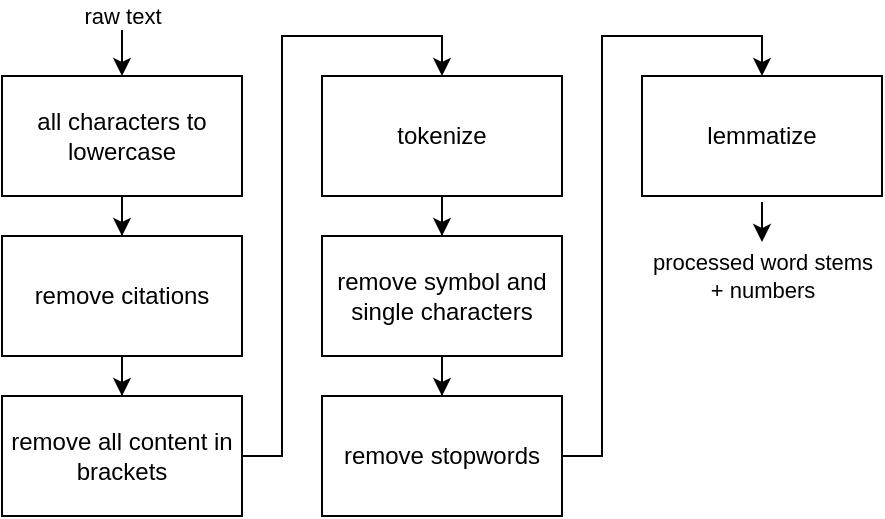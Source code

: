 <mxfile version="13.0.3" type="device"><diagram id="mfOGtbpGoSZWkgrNbQld" name="Page-1"><mxGraphModel dx="953" dy="560" grid="1" gridSize="10" guides="1" tooltips="1" connect="1" arrows="1" fold="1" page="1" pageScale="1" pageWidth="850" pageHeight="1100" math="0" shadow="0"><root><mxCell id="0"/><mxCell id="1" parent="0"/><mxCell id="JqHEazOdVp332FtSa5c4-4" style="edgeStyle=orthogonalEdgeStyle;rounded=0;orthogonalLoop=1;jettySize=auto;html=1;entryX=0.5;entryY=0;entryDx=0;entryDy=0;" edge="1" parent="1" source="JqHEazOdVp332FtSa5c4-1" target="JqHEazOdVp332FtSa5c4-3"><mxGeometry relative="1" as="geometry"/></mxCell><mxCell id="JqHEazOdVp332FtSa5c4-16" value="raw text" style="edgeStyle=orthogonalEdgeStyle;rounded=0;orthogonalLoop=1;jettySize=auto;html=1;startArrow=classic;startFill=1;endArrow=none;endFill=0;" edge="1" parent="1" source="JqHEazOdVp332FtSa5c4-1"><mxGeometry x="1" relative="1" as="geometry"><mxPoint x="220" y="80" as="targetPoint"/><mxPoint as="offset"/></mxGeometry></mxCell><mxCell id="JqHEazOdVp332FtSa5c4-1" value="all&amp;nbsp;characters to lowercase" style="rounded=0;whiteSpace=wrap;html=1;" vertex="1" parent="1"><mxGeometry x="160" y="110" width="120" height="60" as="geometry"/></mxCell><mxCell id="JqHEazOdVp332FtSa5c4-6" style="edgeStyle=orthogonalEdgeStyle;rounded=0;orthogonalLoop=1;jettySize=auto;html=1;entryX=0.5;entryY=0;entryDx=0;entryDy=0;" edge="1" parent="1" source="JqHEazOdVp332FtSa5c4-3" target="JqHEazOdVp332FtSa5c4-5"><mxGeometry relative="1" as="geometry"/></mxCell><mxCell id="JqHEazOdVp332FtSa5c4-3" value="remove citations" style="rounded=0;whiteSpace=wrap;html=1;" vertex="1" parent="1"><mxGeometry x="160" y="190" width="120" height="60" as="geometry"/></mxCell><mxCell id="JqHEazOdVp332FtSa5c4-11" style="edgeStyle=orthogonalEdgeStyle;rounded=0;orthogonalLoop=1;jettySize=auto;html=1;entryX=0.5;entryY=0;entryDx=0;entryDy=0;" edge="1" parent="1" source="JqHEazOdVp332FtSa5c4-5" target="JqHEazOdVp332FtSa5c4-7"><mxGeometry relative="1" as="geometry"/></mxCell><mxCell id="JqHEazOdVp332FtSa5c4-5" value="remove all content in brackets" style="rounded=0;whiteSpace=wrap;html=1;" vertex="1" parent="1"><mxGeometry x="160" y="270" width="120" height="60" as="geometry"/></mxCell><mxCell id="JqHEazOdVp332FtSa5c4-13" style="edgeStyle=orthogonalEdgeStyle;rounded=0;orthogonalLoop=1;jettySize=auto;html=1;entryX=0.5;entryY=0;entryDx=0;entryDy=0;" edge="1" parent="1" source="JqHEazOdVp332FtSa5c4-7" target="JqHEazOdVp332FtSa5c4-8"><mxGeometry relative="1" as="geometry"/></mxCell><mxCell id="JqHEazOdVp332FtSa5c4-7" value="tokenize" style="rounded=0;whiteSpace=wrap;html=1;" vertex="1" parent="1"><mxGeometry x="320" y="110" width="120" height="60" as="geometry"/></mxCell><mxCell id="JqHEazOdVp332FtSa5c4-14" style="edgeStyle=orthogonalEdgeStyle;rounded=0;orthogonalLoop=1;jettySize=auto;html=1;entryX=0.5;entryY=0;entryDx=0;entryDy=0;" edge="1" parent="1" source="JqHEazOdVp332FtSa5c4-8" target="JqHEazOdVp332FtSa5c4-10"><mxGeometry relative="1" as="geometry"/></mxCell><mxCell id="JqHEazOdVp332FtSa5c4-8" value="remove symbol and single characters" style="rounded=0;whiteSpace=wrap;html=1;" vertex="1" parent="1"><mxGeometry x="320" y="190" width="120" height="60" as="geometry"/></mxCell><mxCell id="JqHEazOdVp332FtSa5c4-18" value="processed word stems &lt;br&gt;+ numbers" style="edgeStyle=orthogonalEdgeStyle;rounded=0;orthogonalLoop=1;jettySize=auto;html=1;startArrow=none;startFill=0;endArrow=classic;endFill=1;" edge="1" parent="1"><mxGeometry x="1" y="17" relative="1" as="geometry"><mxPoint x="540" y="193" as="targetPoint"/><mxPoint x="540" y="173" as="sourcePoint"/><mxPoint x="-17" y="17" as="offset"/></mxGeometry></mxCell><mxCell id="JqHEazOdVp332FtSa5c4-9" value="lemmatize" style="rounded=0;whiteSpace=wrap;html=1;" vertex="1" parent="1"><mxGeometry x="480" y="110" width="120" height="60" as="geometry"/></mxCell><mxCell id="JqHEazOdVp332FtSa5c4-12" style="edgeStyle=orthogonalEdgeStyle;rounded=0;orthogonalLoop=1;jettySize=auto;html=1;entryX=0.5;entryY=0;entryDx=0;entryDy=0;" edge="1" parent="1" source="JqHEazOdVp332FtSa5c4-10" target="JqHEazOdVp332FtSa5c4-9"><mxGeometry relative="1" as="geometry"/></mxCell><mxCell id="JqHEazOdVp332FtSa5c4-10" value="remove stopwords" style="rounded=0;whiteSpace=wrap;html=1;" vertex="1" parent="1"><mxGeometry x="320" y="270" width="120" height="60" as="geometry"/></mxCell></root></mxGraphModel></diagram></mxfile>